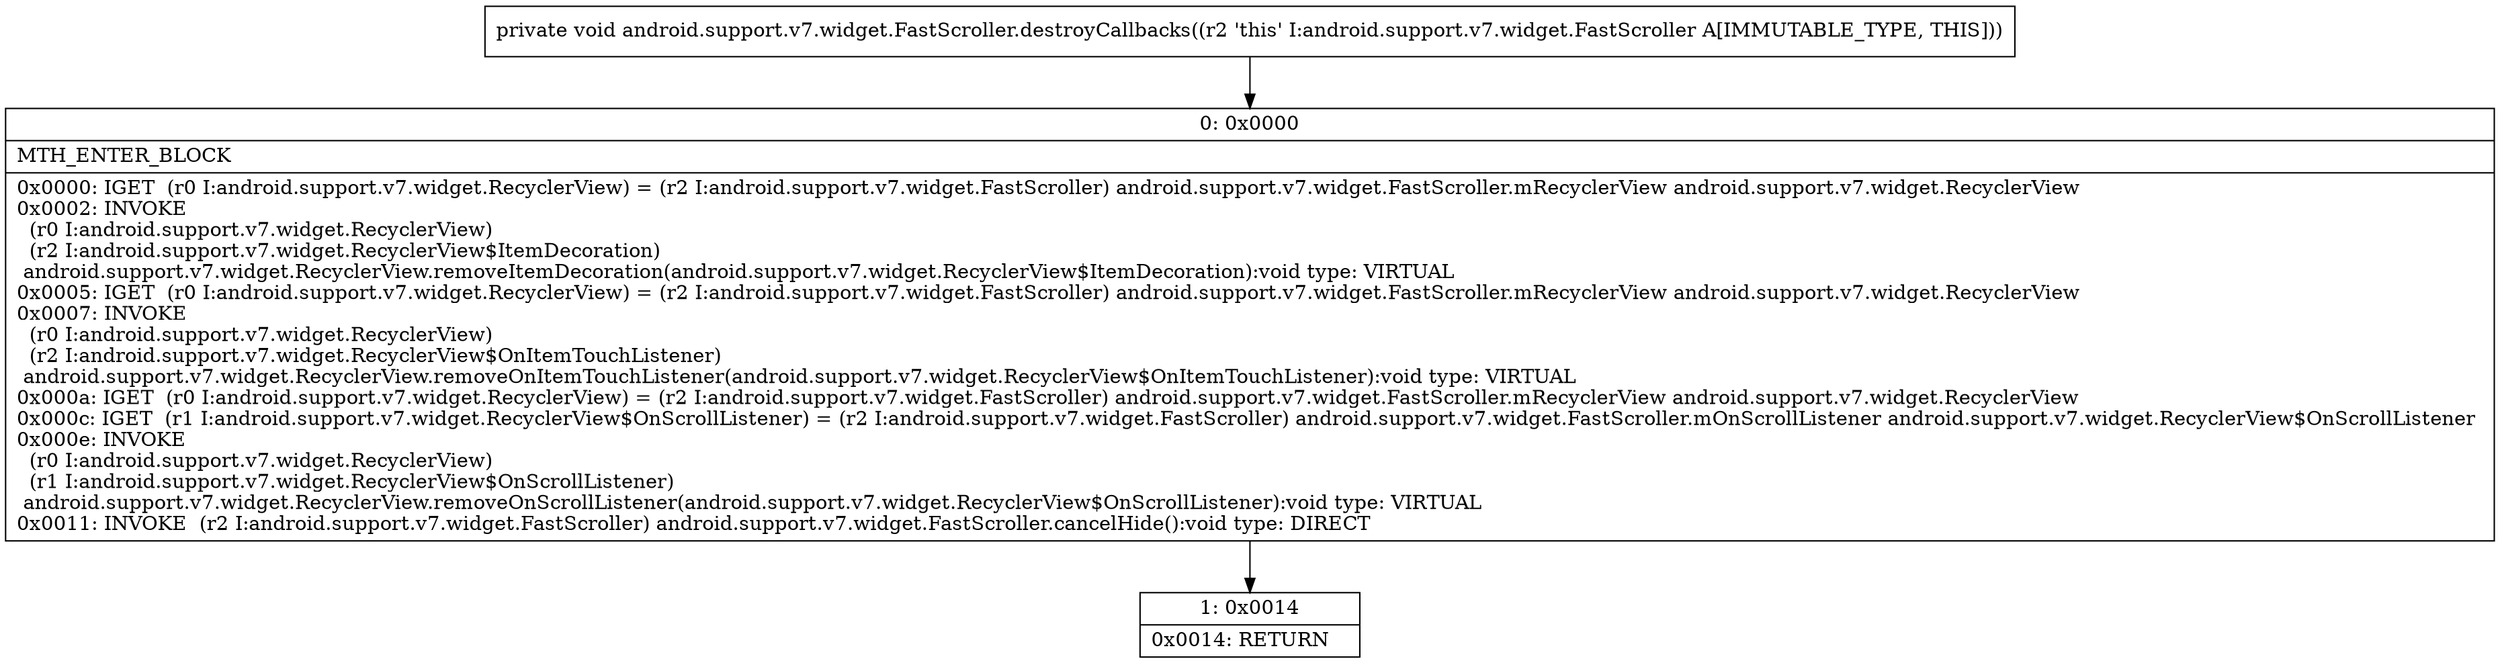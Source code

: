 digraph "CFG forandroid.support.v7.widget.FastScroller.destroyCallbacks()V" {
Node_0 [shape=record,label="{0\:\ 0x0000|MTH_ENTER_BLOCK\l|0x0000: IGET  (r0 I:android.support.v7.widget.RecyclerView) = (r2 I:android.support.v7.widget.FastScroller) android.support.v7.widget.FastScroller.mRecyclerView android.support.v7.widget.RecyclerView \l0x0002: INVOKE  \l  (r0 I:android.support.v7.widget.RecyclerView)\l  (r2 I:android.support.v7.widget.RecyclerView$ItemDecoration)\l android.support.v7.widget.RecyclerView.removeItemDecoration(android.support.v7.widget.RecyclerView$ItemDecoration):void type: VIRTUAL \l0x0005: IGET  (r0 I:android.support.v7.widget.RecyclerView) = (r2 I:android.support.v7.widget.FastScroller) android.support.v7.widget.FastScroller.mRecyclerView android.support.v7.widget.RecyclerView \l0x0007: INVOKE  \l  (r0 I:android.support.v7.widget.RecyclerView)\l  (r2 I:android.support.v7.widget.RecyclerView$OnItemTouchListener)\l android.support.v7.widget.RecyclerView.removeOnItemTouchListener(android.support.v7.widget.RecyclerView$OnItemTouchListener):void type: VIRTUAL \l0x000a: IGET  (r0 I:android.support.v7.widget.RecyclerView) = (r2 I:android.support.v7.widget.FastScroller) android.support.v7.widget.FastScroller.mRecyclerView android.support.v7.widget.RecyclerView \l0x000c: IGET  (r1 I:android.support.v7.widget.RecyclerView$OnScrollListener) = (r2 I:android.support.v7.widget.FastScroller) android.support.v7.widget.FastScroller.mOnScrollListener android.support.v7.widget.RecyclerView$OnScrollListener \l0x000e: INVOKE  \l  (r0 I:android.support.v7.widget.RecyclerView)\l  (r1 I:android.support.v7.widget.RecyclerView$OnScrollListener)\l android.support.v7.widget.RecyclerView.removeOnScrollListener(android.support.v7.widget.RecyclerView$OnScrollListener):void type: VIRTUAL \l0x0011: INVOKE  (r2 I:android.support.v7.widget.FastScroller) android.support.v7.widget.FastScroller.cancelHide():void type: DIRECT \l}"];
Node_1 [shape=record,label="{1\:\ 0x0014|0x0014: RETURN   \l}"];
MethodNode[shape=record,label="{private void android.support.v7.widget.FastScroller.destroyCallbacks((r2 'this' I:android.support.v7.widget.FastScroller A[IMMUTABLE_TYPE, THIS])) }"];
MethodNode -> Node_0;
Node_0 -> Node_1;
}

